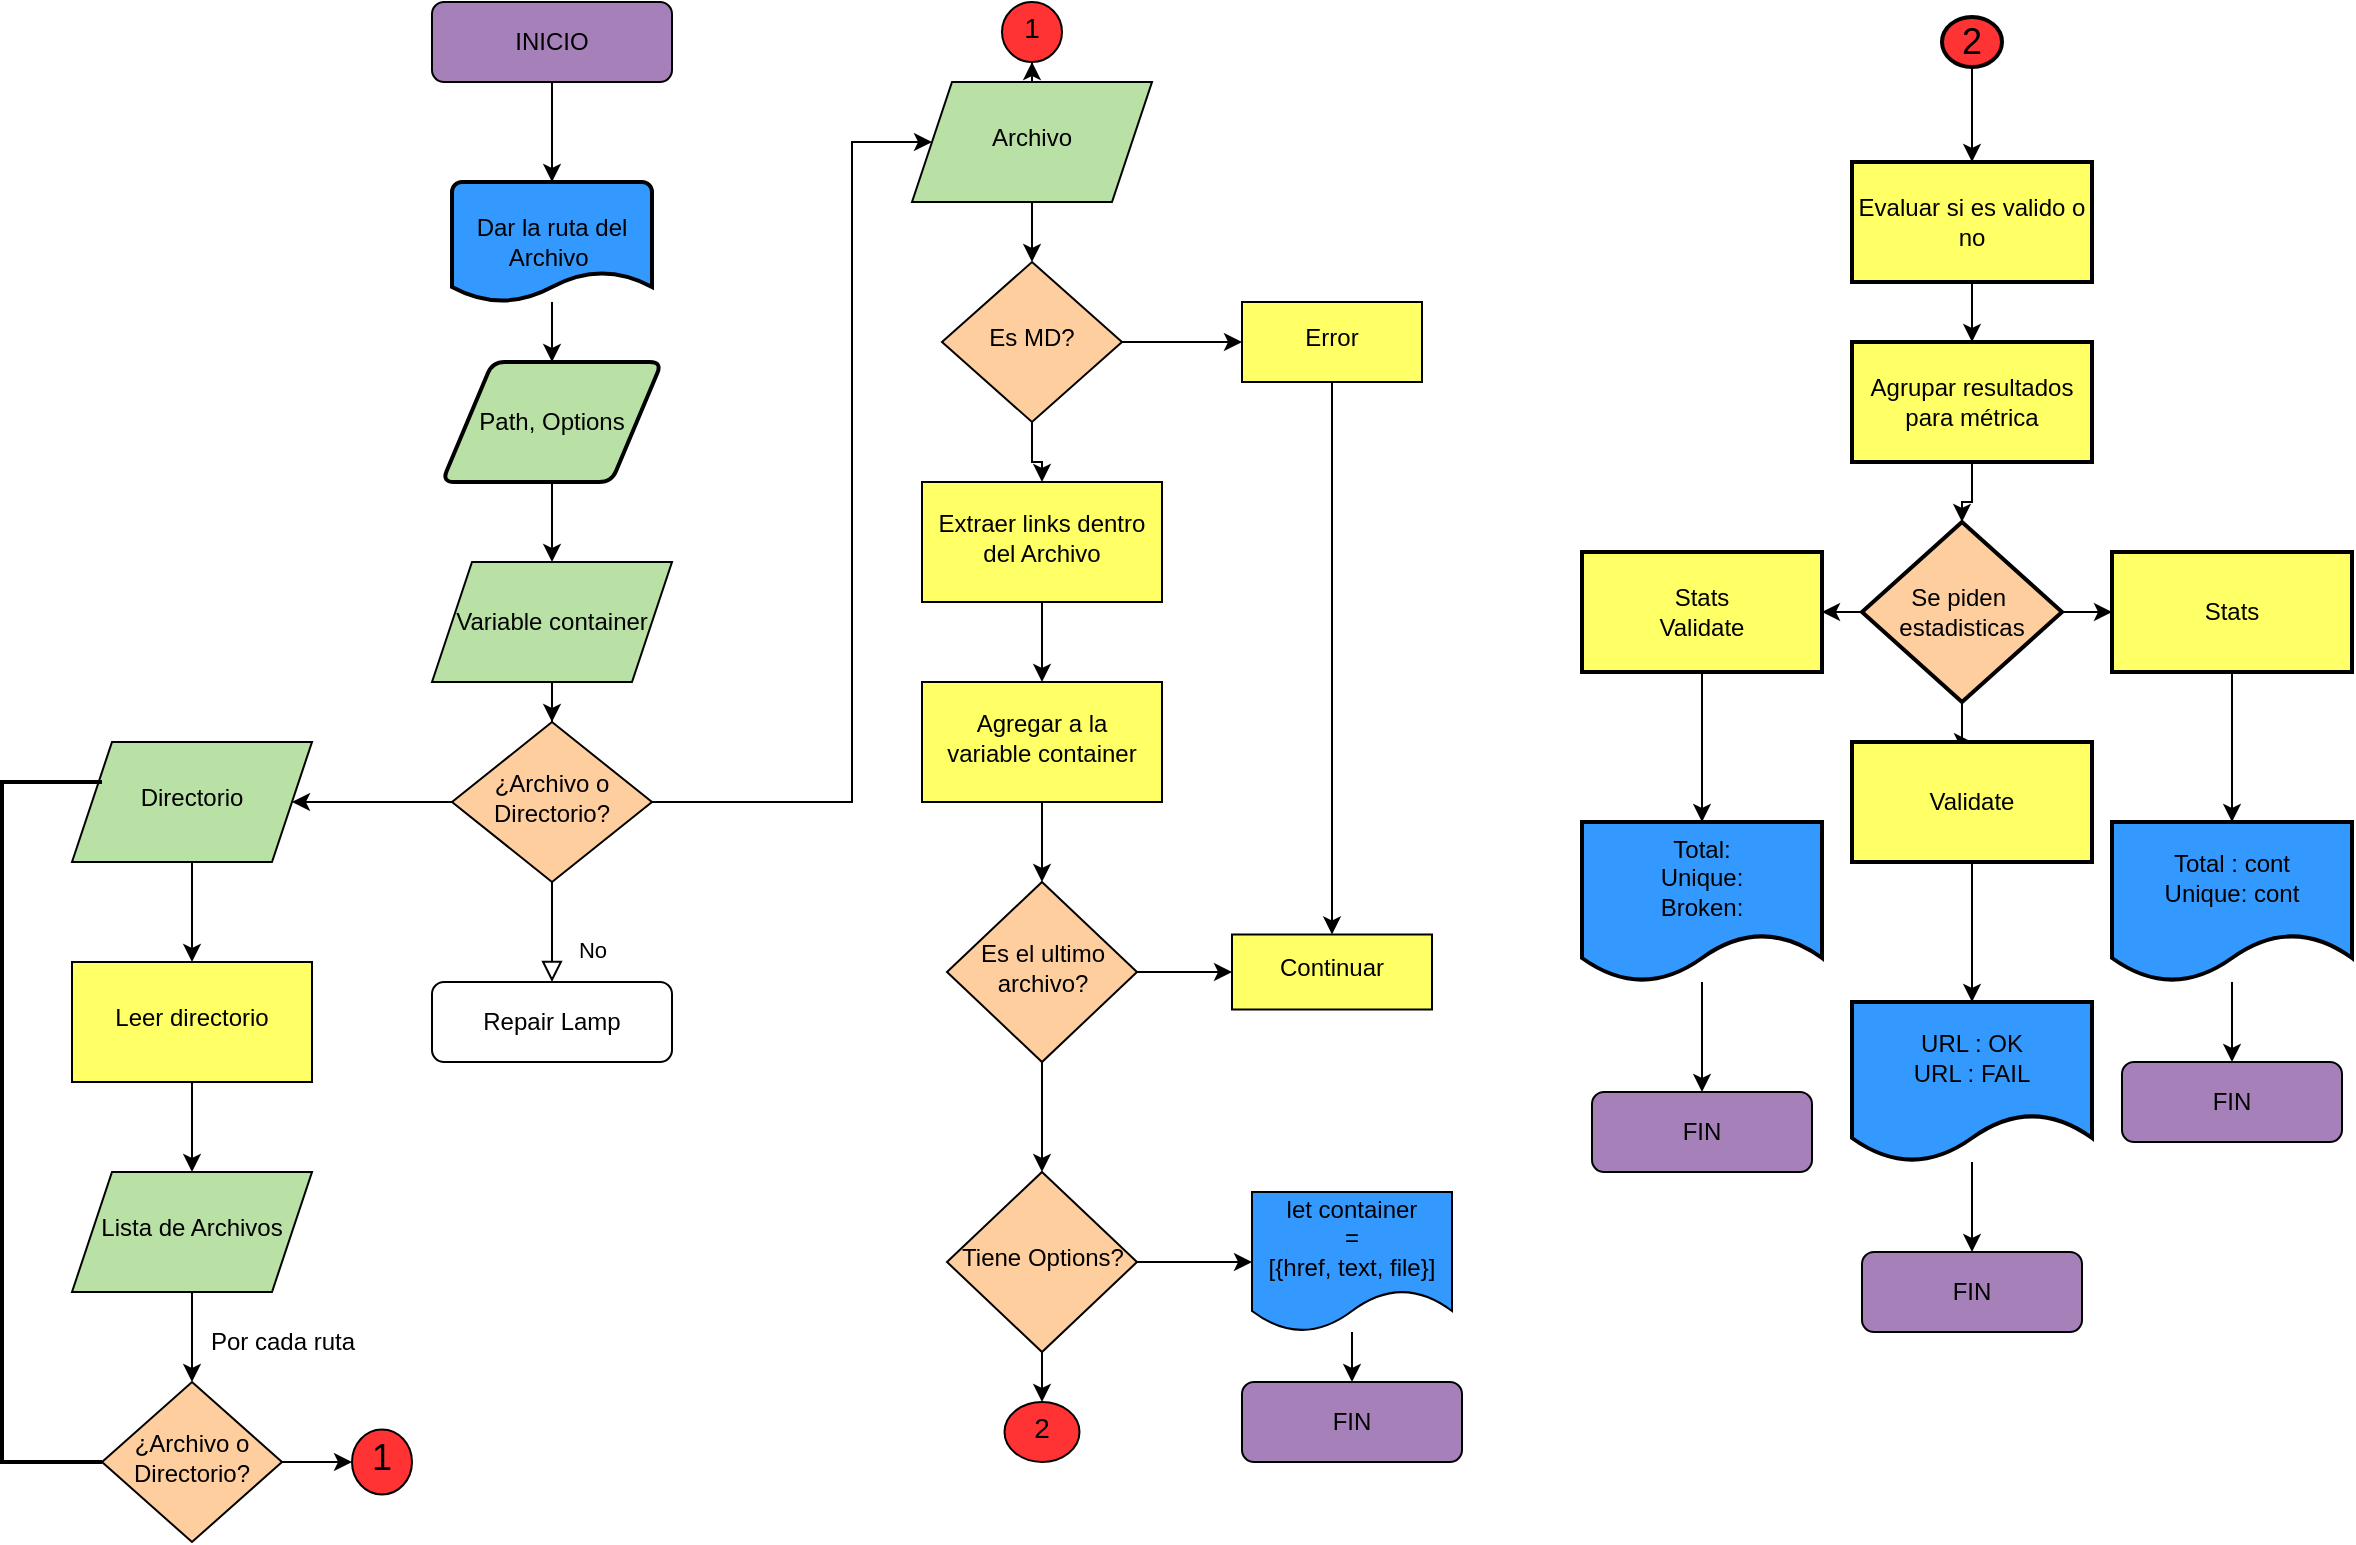 <mxfile version="13.7.7" type="github">
  <diagram id="C5RBs43oDa-KdzZeNtuy" name="Page-1">
    <mxGraphModel dx="1695" dy="450" grid="1" gridSize="10" guides="1" tooltips="1" connect="1" arrows="1" fold="1" page="1" pageScale="1" pageWidth="827" pageHeight="1169" math="0" shadow="0">
      <root>
        <mxCell id="WIyWlLk6GJQsqaUBKTNV-0" />
        <mxCell id="WIyWlLk6GJQsqaUBKTNV-1" parent="WIyWlLk6GJQsqaUBKTNV-0" />
        <mxCell id="nDN0tF8Lu_53pVA2UvlD-5" value="" style="edgeStyle=orthogonalEdgeStyle;rounded=0;orthogonalLoop=1;jettySize=auto;html=1;" parent="WIyWlLk6GJQsqaUBKTNV-1" source="WIyWlLk6GJQsqaUBKTNV-3" target="nDN0tF8Lu_53pVA2UvlD-0" edge="1">
          <mxGeometry relative="1" as="geometry" />
        </mxCell>
        <mxCell id="WIyWlLk6GJQsqaUBKTNV-3" value="INICIO" style="rounded=1;whiteSpace=wrap;html=1;fontSize=12;glass=0;strokeWidth=1;shadow=0;fillColor=#A680B8;" parent="WIyWlLk6GJQsqaUBKTNV-1" vertex="1">
          <mxGeometry x="140" width="120" height="40" as="geometry" />
        </mxCell>
        <mxCell id="WIyWlLk6GJQsqaUBKTNV-8" value="No" style="rounded=0;html=1;jettySize=auto;orthogonalLoop=1;fontSize=11;endArrow=block;endFill=0;endSize=8;strokeWidth=1;shadow=0;labelBackgroundColor=none;edgeStyle=orthogonalEdgeStyle;" parent="WIyWlLk6GJQsqaUBKTNV-1" source="WIyWlLk6GJQsqaUBKTNV-10" target="WIyWlLk6GJQsqaUBKTNV-11" edge="1">
          <mxGeometry x="0.333" y="20" relative="1" as="geometry">
            <mxPoint as="offset" />
          </mxGeometry>
        </mxCell>
        <mxCell id="nDN0tF8Lu_53pVA2UvlD-287" value="" style="edgeStyle=orthogonalEdgeStyle;rounded=0;orthogonalLoop=1;jettySize=auto;html=1;" parent="WIyWlLk6GJQsqaUBKTNV-1" source="WIyWlLk6GJQsqaUBKTNV-10" target="nDN0tF8Lu_53pVA2UvlD-286" edge="1">
          <mxGeometry relative="1" as="geometry" />
        </mxCell>
        <mxCell id="nDN0tF8Lu_53pVA2UvlD-299" value="" style="edgeStyle=orthogonalEdgeStyle;rounded=0;orthogonalLoop=1;jettySize=auto;html=1;" parent="WIyWlLk6GJQsqaUBKTNV-1" source="WIyWlLk6GJQsqaUBKTNV-10" target="nDN0tF8Lu_53pVA2UvlD-298" edge="1">
          <mxGeometry relative="1" as="geometry">
            <Array as="points">
              <mxPoint x="350" y="400" />
              <mxPoint x="350" y="70" />
            </Array>
          </mxGeometry>
        </mxCell>
        <mxCell id="WIyWlLk6GJQsqaUBKTNV-10" value="¿Archivo o Directorio?" style="rhombus;whiteSpace=wrap;html=1;shadow=0;fontFamily=Helvetica;fontSize=12;align=center;strokeWidth=1;spacing=6;spacingTop=-4;fillColor=#FFCE9F;" parent="WIyWlLk6GJQsqaUBKTNV-1" vertex="1">
          <mxGeometry x="150" y="360" width="100" height="80" as="geometry" />
        </mxCell>
        <mxCell id="WIyWlLk6GJQsqaUBKTNV-11" value="Repair Lamp" style="rounded=1;whiteSpace=wrap;html=1;fontSize=12;glass=0;strokeWidth=1;shadow=0;" parent="WIyWlLk6GJQsqaUBKTNV-1" vertex="1">
          <mxGeometry x="140" y="490" width="120" height="40" as="geometry" />
        </mxCell>
        <mxCell id="nDN0tF8Lu_53pVA2UvlD-6" value="" style="edgeStyle=orthogonalEdgeStyle;rounded=0;orthogonalLoop=1;jettySize=auto;html=1;" parent="WIyWlLk6GJQsqaUBKTNV-1" source="nDN0tF8Lu_53pVA2UvlD-0" target="nDN0tF8Lu_53pVA2UvlD-2" edge="1">
          <mxGeometry relative="1" as="geometry" />
        </mxCell>
        <mxCell id="nDN0tF8Lu_53pVA2UvlD-0" value="Dar la ruta del Archivo&amp;nbsp;" style="strokeWidth=2;html=1;shape=mxgraph.flowchart.document2;whiteSpace=wrap;size=0.25;fillColor=#3399FF;" parent="WIyWlLk6GJQsqaUBKTNV-1" vertex="1">
          <mxGeometry x="150" y="90" width="100" height="60" as="geometry" />
        </mxCell>
        <mxCell id="nDN0tF8Lu_53pVA2UvlD-284" value="" style="edgeStyle=orthogonalEdgeStyle;rounded=0;orthogonalLoop=1;jettySize=auto;html=1;" parent="WIyWlLk6GJQsqaUBKTNV-1" source="nDN0tF8Lu_53pVA2UvlD-2" target="nDN0tF8Lu_53pVA2UvlD-283" edge="1">
          <mxGeometry relative="1" as="geometry" />
        </mxCell>
        <mxCell id="nDN0tF8Lu_53pVA2UvlD-2" value="Path, Options" style="shape=parallelogram;html=1;strokeWidth=2;perimeter=parallelogramPerimeter;whiteSpace=wrap;rounded=1;arcSize=12;size=0.23;fillColor=#B9E0A5;" parent="WIyWlLk6GJQsqaUBKTNV-1" vertex="1">
          <mxGeometry x="145" y="180" width="110" height="60" as="geometry" />
        </mxCell>
        <mxCell id="nDN0tF8Lu_53pVA2UvlD-285" value="" style="edgeStyle=orthogonalEdgeStyle;rounded=0;orthogonalLoop=1;jettySize=auto;html=1;" parent="WIyWlLk6GJQsqaUBKTNV-1" source="nDN0tF8Lu_53pVA2UvlD-283" target="WIyWlLk6GJQsqaUBKTNV-10" edge="1">
          <mxGeometry relative="1" as="geometry" />
        </mxCell>
        <mxCell id="nDN0tF8Lu_53pVA2UvlD-283" value="Variable container" style="shape=parallelogram;perimeter=parallelogramPerimeter;whiteSpace=wrap;html=1;fixedSize=1;strokeColor=#000000;fillColor=#B9E0A5;" parent="WIyWlLk6GJQsqaUBKTNV-1" vertex="1">
          <mxGeometry x="140" y="280" width="120" height="60" as="geometry" />
        </mxCell>
        <mxCell id="nDN0tF8Lu_53pVA2UvlD-289" value="" style="edgeStyle=orthogonalEdgeStyle;rounded=0;orthogonalLoop=1;jettySize=auto;html=1;" parent="WIyWlLk6GJQsqaUBKTNV-1" source="nDN0tF8Lu_53pVA2UvlD-286" target="nDN0tF8Lu_53pVA2UvlD-288" edge="1">
          <mxGeometry relative="1" as="geometry" />
        </mxCell>
        <mxCell id="nDN0tF8Lu_53pVA2UvlD-286" value="Directorio" style="shape=parallelogram;perimeter=parallelogramPerimeter;whiteSpace=wrap;html=1;fixedSize=1;shadow=0;strokeWidth=1;spacing=6;spacingTop=-4;fillColor=#B9E0A5;" parent="WIyWlLk6GJQsqaUBKTNV-1" vertex="1">
          <mxGeometry x="-40" y="370" width="120" height="60" as="geometry" />
        </mxCell>
        <mxCell id="nDN0tF8Lu_53pVA2UvlD-291" value="" style="edgeStyle=orthogonalEdgeStyle;rounded=0;orthogonalLoop=1;jettySize=auto;html=1;" parent="WIyWlLk6GJQsqaUBKTNV-1" source="nDN0tF8Lu_53pVA2UvlD-288" target="nDN0tF8Lu_53pVA2UvlD-290" edge="1">
          <mxGeometry relative="1" as="geometry" />
        </mxCell>
        <mxCell id="nDN0tF8Lu_53pVA2UvlD-288" value="Leer directorio" style="whiteSpace=wrap;html=1;shadow=0;strokeWidth=1;spacing=6;spacingTop=-4;fillColor=#FFFF66;" parent="WIyWlLk6GJQsqaUBKTNV-1" vertex="1">
          <mxGeometry x="-40" y="480" width="120" height="60" as="geometry" />
        </mxCell>
        <mxCell id="nDN0tF8Lu_53pVA2UvlD-293" value="" style="edgeStyle=orthogonalEdgeStyle;rounded=0;orthogonalLoop=1;jettySize=auto;html=1;" parent="WIyWlLk6GJQsqaUBKTNV-1" source="nDN0tF8Lu_53pVA2UvlD-290" target="nDN0tF8Lu_53pVA2UvlD-292" edge="1">
          <mxGeometry relative="1" as="geometry" />
        </mxCell>
        <mxCell id="nDN0tF8Lu_53pVA2UvlD-290" value="Lista de Archivos" style="shape=parallelogram;perimeter=parallelogramPerimeter;whiteSpace=wrap;html=1;fixedSize=1;shadow=0;strokeWidth=1;spacing=6;spacingTop=-4;fillColor=#B9E0A5;" parent="WIyWlLk6GJQsqaUBKTNV-1" vertex="1">
          <mxGeometry x="-40" y="585" width="120" height="60" as="geometry" />
        </mxCell>
        <mxCell id="nDN0tF8Lu_53pVA2UvlD-297" value="" style="edgeStyle=orthogonalEdgeStyle;rounded=0;orthogonalLoop=1;jettySize=auto;html=1;" parent="WIyWlLk6GJQsqaUBKTNV-1" source="nDN0tF8Lu_53pVA2UvlD-292" target="nDN0tF8Lu_53pVA2UvlD-296" edge="1">
          <mxGeometry relative="1" as="geometry" />
        </mxCell>
        <mxCell id="nDN0tF8Lu_53pVA2UvlD-292" value="&lt;span&gt;¿Archivo o Directorio?&lt;/span&gt;" style="rhombus;whiteSpace=wrap;html=1;shadow=0;strokeWidth=1;spacing=6;spacingTop=-4;fillColor=#FFCE9F;" parent="WIyWlLk6GJQsqaUBKTNV-1" vertex="1">
          <mxGeometry x="-25" y="690" width="90" height="80" as="geometry" />
        </mxCell>
        <mxCell id="nDN0tF8Lu_53pVA2UvlD-294" value="Por cada ruta" style="text;html=1;align=center;verticalAlign=middle;resizable=0;points=[];autosize=1;" parent="WIyWlLk6GJQsqaUBKTNV-1" vertex="1">
          <mxGeometry x="20" y="660" width="90" height="20" as="geometry" />
        </mxCell>
        <mxCell id="nDN0tF8Lu_53pVA2UvlD-295" value="" style="strokeWidth=2;html=1;shape=mxgraph.flowchart.annotation_1;align=left;pointerEvents=1;fillColor=#A680B8;" parent="WIyWlLk6GJQsqaUBKTNV-1" vertex="1">
          <mxGeometry x="-75" y="390" width="50" height="340" as="geometry" />
        </mxCell>
        <mxCell id="nDN0tF8Lu_53pVA2UvlD-296" value="&lt;font style=&quot;font-size: 18px&quot;&gt;1&lt;/font&gt;" style="ellipse;whiteSpace=wrap;html=1;shadow=0;strokeWidth=1;spacing=6;spacingTop=-4;fillColor=#FF3333;" parent="WIyWlLk6GJQsqaUBKTNV-1" vertex="1">
          <mxGeometry x="100" y="713.75" width="30" height="32.5" as="geometry" />
        </mxCell>
        <mxCell id="nDN0tF8Lu_53pVA2UvlD-301" value="" style="edgeStyle=orthogonalEdgeStyle;rounded=0;orthogonalLoop=1;jettySize=auto;html=1;" parent="WIyWlLk6GJQsqaUBKTNV-1" source="nDN0tF8Lu_53pVA2UvlD-298" target="nDN0tF8Lu_53pVA2UvlD-300" edge="1">
          <mxGeometry relative="1" as="geometry" />
        </mxCell>
        <mxCell id="nDN0tF8Lu_53pVA2UvlD-303" value="" style="edgeStyle=orthogonalEdgeStyle;rounded=0;orthogonalLoop=1;jettySize=auto;html=1;" parent="WIyWlLk6GJQsqaUBKTNV-1" source="nDN0tF8Lu_53pVA2UvlD-298" target="nDN0tF8Lu_53pVA2UvlD-302" edge="1">
          <mxGeometry relative="1" as="geometry" />
        </mxCell>
        <mxCell id="nDN0tF8Lu_53pVA2UvlD-298" value="Archivo" style="shape=parallelogram;perimeter=parallelogramPerimeter;whiteSpace=wrap;html=1;fixedSize=1;shadow=0;strokeWidth=1;spacing=6;spacingTop=-4;fillColor=#B9E0A5;" parent="WIyWlLk6GJQsqaUBKTNV-1" vertex="1">
          <mxGeometry x="380" y="40" width="120" height="60" as="geometry" />
        </mxCell>
        <mxCell id="nDN0tF8Lu_53pVA2UvlD-300" value="&lt;font style=&quot;font-size: 14px&quot;&gt;1&lt;/font&gt;" style="ellipse;whiteSpace=wrap;html=1;shadow=0;strokeWidth=1;spacing=6;spacingTop=-4;fillColor=#FF3333;" parent="WIyWlLk6GJQsqaUBKTNV-1" vertex="1">
          <mxGeometry x="425" width="30" height="30" as="geometry" />
        </mxCell>
        <mxCell id="nDN0tF8Lu_53pVA2UvlD-305" value="" style="edgeStyle=orthogonalEdgeStyle;rounded=0;orthogonalLoop=1;jettySize=auto;html=1;" parent="WIyWlLk6GJQsqaUBKTNV-1" source="nDN0tF8Lu_53pVA2UvlD-302" target="nDN0tF8Lu_53pVA2UvlD-304" edge="1">
          <mxGeometry relative="1" as="geometry" />
        </mxCell>
        <mxCell id="nDN0tF8Lu_53pVA2UvlD-313" value="" style="edgeStyle=orthogonalEdgeStyle;rounded=0;orthogonalLoop=1;jettySize=auto;html=1;" parent="WIyWlLk6GJQsqaUBKTNV-1" source="nDN0tF8Lu_53pVA2UvlD-302" target="nDN0tF8Lu_53pVA2UvlD-312" edge="1">
          <mxGeometry relative="1" as="geometry" />
        </mxCell>
        <mxCell id="nDN0tF8Lu_53pVA2UvlD-302" value="Es MD?" style="rhombus;whiteSpace=wrap;html=1;shadow=0;strokeWidth=1;spacing=6;spacingTop=-4;fillColor=#FFCE9F;" parent="WIyWlLk6GJQsqaUBKTNV-1" vertex="1">
          <mxGeometry x="395" y="130" width="90" height="80" as="geometry" />
        </mxCell>
        <mxCell id="nDN0tF8Lu_53pVA2UvlD-307" value="" style="edgeStyle=orthogonalEdgeStyle;rounded=0;orthogonalLoop=1;jettySize=auto;html=1;" parent="WIyWlLk6GJQsqaUBKTNV-1" source="nDN0tF8Lu_53pVA2UvlD-304" target="nDN0tF8Lu_53pVA2UvlD-306" edge="1">
          <mxGeometry relative="1" as="geometry" />
        </mxCell>
        <mxCell id="nDN0tF8Lu_53pVA2UvlD-304" value="Extraer links dentro del Archivo" style="whiteSpace=wrap;html=1;shadow=0;strokeWidth=1;spacing=6;spacingTop=-4;fillColor=#FFFF66;" parent="WIyWlLk6GJQsqaUBKTNV-1" vertex="1">
          <mxGeometry x="385" y="240" width="120" height="60" as="geometry" />
        </mxCell>
        <mxCell id="nDN0tF8Lu_53pVA2UvlD-309" value="" style="edgeStyle=orthogonalEdgeStyle;rounded=0;orthogonalLoop=1;jettySize=auto;html=1;" parent="WIyWlLk6GJQsqaUBKTNV-1" source="nDN0tF8Lu_53pVA2UvlD-306" target="nDN0tF8Lu_53pVA2UvlD-308" edge="1">
          <mxGeometry relative="1" as="geometry" />
        </mxCell>
        <mxCell id="nDN0tF8Lu_53pVA2UvlD-306" value="Agregar a la variable container" style="whiteSpace=wrap;html=1;shadow=0;strokeWidth=1;spacing=6;spacingTop=-4;fillColor=#FFFF66;" parent="WIyWlLk6GJQsqaUBKTNV-1" vertex="1">
          <mxGeometry x="385" y="340" width="120" height="60" as="geometry" />
        </mxCell>
        <mxCell id="nDN0tF8Lu_53pVA2UvlD-311" value="" style="edgeStyle=orthogonalEdgeStyle;rounded=0;orthogonalLoop=1;jettySize=auto;html=1;" parent="WIyWlLk6GJQsqaUBKTNV-1" source="nDN0tF8Lu_53pVA2UvlD-308" target="nDN0tF8Lu_53pVA2UvlD-310" edge="1">
          <mxGeometry relative="1" as="geometry" />
        </mxCell>
        <mxCell id="nDN0tF8Lu_53pVA2UvlD-317" value="" style="edgeStyle=orthogonalEdgeStyle;rounded=0;orthogonalLoop=1;jettySize=auto;html=1;" parent="WIyWlLk6GJQsqaUBKTNV-1" source="nDN0tF8Lu_53pVA2UvlD-308" target="nDN0tF8Lu_53pVA2UvlD-316" edge="1">
          <mxGeometry relative="1" as="geometry" />
        </mxCell>
        <mxCell id="nDN0tF8Lu_53pVA2UvlD-308" value="Es el ultimo archivo?" style="rhombus;whiteSpace=wrap;html=1;shadow=0;strokeWidth=1;spacing=6;spacingTop=-4;fillColor=#FFCE9F;" parent="WIyWlLk6GJQsqaUBKTNV-1" vertex="1">
          <mxGeometry x="397.5" y="440" width="95" height="90" as="geometry" />
        </mxCell>
        <mxCell id="nDN0tF8Lu_53pVA2UvlD-310" value="Continuar" style="whiteSpace=wrap;html=1;shadow=0;strokeWidth=1;spacing=6;spacingTop=-4;fillColor=#FFFF66;" parent="WIyWlLk6GJQsqaUBKTNV-1" vertex="1">
          <mxGeometry x="540" y="466.25" width="100" height="37.5" as="geometry" />
        </mxCell>
        <mxCell id="nDN0tF8Lu_53pVA2UvlD-315" style="edgeStyle=orthogonalEdgeStyle;rounded=0;orthogonalLoop=1;jettySize=auto;html=1;exitX=0.5;exitY=1;exitDx=0;exitDy=0;entryX=0.5;entryY=0;entryDx=0;entryDy=0;" parent="WIyWlLk6GJQsqaUBKTNV-1" source="nDN0tF8Lu_53pVA2UvlD-312" target="nDN0tF8Lu_53pVA2UvlD-310" edge="1">
          <mxGeometry relative="1" as="geometry" />
        </mxCell>
        <mxCell id="nDN0tF8Lu_53pVA2UvlD-312" value="Error" style="whiteSpace=wrap;html=1;shadow=0;strokeWidth=1;spacing=6;spacingTop=-4;fillColor=#FFFF66;" parent="WIyWlLk6GJQsqaUBKTNV-1" vertex="1">
          <mxGeometry x="545" y="150" width="90" height="40" as="geometry" />
        </mxCell>
        <mxCell id="nDN0tF8Lu_53pVA2UvlD-319" value="" style="edgeStyle=orthogonalEdgeStyle;rounded=0;orthogonalLoop=1;jettySize=auto;html=1;" parent="WIyWlLk6GJQsqaUBKTNV-1" source="nDN0tF8Lu_53pVA2UvlD-316" target="nDN0tF8Lu_53pVA2UvlD-318" edge="1">
          <mxGeometry relative="1" as="geometry" />
        </mxCell>
        <mxCell id="nDN0tF8Lu_53pVA2UvlD-325" value="" style="edgeStyle=orthogonalEdgeStyle;rounded=0;orthogonalLoop=1;jettySize=auto;html=1;" parent="WIyWlLk6GJQsqaUBKTNV-1" source="nDN0tF8Lu_53pVA2UvlD-316" target="nDN0tF8Lu_53pVA2UvlD-324" edge="1">
          <mxGeometry relative="1" as="geometry" />
        </mxCell>
        <mxCell id="nDN0tF8Lu_53pVA2UvlD-316" value="Tiene Options?" style="rhombus;whiteSpace=wrap;html=1;shadow=0;strokeWidth=1;spacing=6;spacingTop=-4;fillColor=#FFCE9F;" parent="WIyWlLk6GJQsqaUBKTNV-1" vertex="1">
          <mxGeometry x="397.5" y="585" width="95" height="90" as="geometry" />
        </mxCell>
        <mxCell id="nDN0tF8Lu_53pVA2UvlD-323" value="" style="edgeStyle=orthogonalEdgeStyle;rounded=0;orthogonalLoop=1;jettySize=auto;html=1;" parent="WIyWlLk6GJQsqaUBKTNV-1" source="nDN0tF8Lu_53pVA2UvlD-318" target="nDN0tF8Lu_53pVA2UvlD-322" edge="1">
          <mxGeometry relative="1" as="geometry" />
        </mxCell>
        <mxCell id="nDN0tF8Lu_53pVA2UvlD-318" value="let container&lt;br&gt;=&lt;br&gt;[{href, text, file}]" style="shape=document;whiteSpace=wrap;html=1;boundedLbl=1;shadow=0;strokeWidth=1;spacing=6;spacingTop=-4;fillColor=#3399FF;" parent="WIyWlLk6GJQsqaUBKTNV-1" vertex="1">
          <mxGeometry x="550" y="595" width="100" height="70" as="geometry" />
        </mxCell>
        <mxCell id="nDN0tF8Lu_53pVA2UvlD-322" value="FIN" style="rounded=1;whiteSpace=wrap;html=1;strokeColor=#000000;fillColor=#A680B8;" parent="WIyWlLk6GJQsqaUBKTNV-1" vertex="1">
          <mxGeometry x="545" y="690" width="110" height="40" as="geometry" />
        </mxCell>
        <mxCell id="nDN0tF8Lu_53pVA2UvlD-324" value="&lt;font style=&quot;font-size: 14px&quot;&gt;2&lt;/font&gt;" style="ellipse;whiteSpace=wrap;html=1;shadow=0;strokeWidth=1;spacing=6;spacingTop=-4;fillColor=#FF3333;" parent="WIyWlLk6GJQsqaUBKTNV-1" vertex="1">
          <mxGeometry x="426.25" y="700" width="37.5" height="30" as="geometry" />
        </mxCell>
        <mxCell id="nDN0tF8Lu_53pVA2UvlD-328" value="" style="edgeStyle=orthogonalEdgeStyle;rounded=0;orthogonalLoop=1;jettySize=auto;html=1;" parent="WIyWlLk6GJQsqaUBKTNV-1" source="nDN0tF8Lu_53pVA2UvlD-326" target="nDN0tF8Lu_53pVA2UvlD-327" edge="1">
          <mxGeometry relative="1" as="geometry" />
        </mxCell>
        <mxCell id="nDN0tF8Lu_53pVA2UvlD-326" value="&lt;font style=&quot;font-size: 18px&quot;&gt;2&lt;/font&gt;" style="strokeWidth=2;html=1;shape=mxgraph.flowchart.start_2;whiteSpace=wrap;fillColor=#FF3333;" parent="WIyWlLk6GJQsqaUBKTNV-1" vertex="1">
          <mxGeometry x="895" y="7.5" width="30" height="25" as="geometry" />
        </mxCell>
        <mxCell id="nDN0tF8Lu_53pVA2UvlD-330" value="" style="edgeStyle=orthogonalEdgeStyle;rounded=0;orthogonalLoop=1;jettySize=auto;html=1;" parent="WIyWlLk6GJQsqaUBKTNV-1" source="nDN0tF8Lu_53pVA2UvlD-327" target="nDN0tF8Lu_53pVA2UvlD-329" edge="1">
          <mxGeometry relative="1" as="geometry" />
        </mxCell>
        <mxCell id="nDN0tF8Lu_53pVA2UvlD-327" value="Evaluar si es valido o no" style="whiteSpace=wrap;html=1;strokeWidth=2;fillColor=#FFFF66;" parent="WIyWlLk6GJQsqaUBKTNV-1" vertex="1">
          <mxGeometry x="850" y="80" width="120" height="60" as="geometry" />
        </mxCell>
        <mxCell id="nDN0tF8Lu_53pVA2UvlD-332" value="" style="edgeStyle=orthogonalEdgeStyle;rounded=0;orthogonalLoop=1;jettySize=auto;html=1;" parent="WIyWlLk6GJQsqaUBKTNV-1" source="nDN0tF8Lu_53pVA2UvlD-329" target="nDN0tF8Lu_53pVA2UvlD-331" edge="1">
          <mxGeometry relative="1" as="geometry" />
        </mxCell>
        <mxCell id="nDN0tF8Lu_53pVA2UvlD-329" value="Agrupar resultados para métrica" style="whiteSpace=wrap;html=1;strokeWidth=2;fillColor=#FFFF66;" parent="WIyWlLk6GJQsqaUBKTNV-1" vertex="1">
          <mxGeometry x="850" y="170" width="120" height="60" as="geometry" />
        </mxCell>
        <mxCell id="nDN0tF8Lu_53pVA2UvlD-334" value="" style="edgeStyle=orthogonalEdgeStyle;rounded=0;orthogonalLoop=1;jettySize=auto;html=1;" parent="WIyWlLk6GJQsqaUBKTNV-1" source="nDN0tF8Lu_53pVA2UvlD-331" target="nDN0tF8Lu_53pVA2UvlD-333" edge="1">
          <mxGeometry relative="1" as="geometry" />
        </mxCell>
        <mxCell id="nDN0tF8Lu_53pVA2UvlD-338" value="" style="edgeStyle=orthogonalEdgeStyle;rounded=0;orthogonalLoop=1;jettySize=auto;html=1;" parent="WIyWlLk6GJQsqaUBKTNV-1" source="nDN0tF8Lu_53pVA2UvlD-331" target="nDN0tF8Lu_53pVA2UvlD-337" edge="1">
          <mxGeometry relative="1" as="geometry" />
        </mxCell>
        <mxCell id="nDN0tF8Lu_53pVA2UvlD-340" value="" style="edgeStyle=orthogonalEdgeStyle;rounded=0;orthogonalLoop=1;jettySize=auto;html=1;" parent="WIyWlLk6GJQsqaUBKTNV-1" source="nDN0tF8Lu_53pVA2UvlD-331" target="nDN0tF8Lu_53pVA2UvlD-339" edge="1">
          <mxGeometry relative="1" as="geometry" />
        </mxCell>
        <mxCell id="nDN0tF8Lu_53pVA2UvlD-331" value="Se piden&amp;nbsp; estadisticas" style="rhombus;whiteSpace=wrap;html=1;strokeWidth=2;fillColor=#FFCE9F;" parent="WIyWlLk6GJQsqaUBKTNV-1" vertex="1">
          <mxGeometry x="855" y="260" width="100" height="90" as="geometry" />
        </mxCell>
        <mxCell id="nDN0tF8Lu_53pVA2UvlD-342" value="" style="edgeStyle=orthogonalEdgeStyle;rounded=0;orthogonalLoop=1;jettySize=auto;html=1;" parent="WIyWlLk6GJQsqaUBKTNV-1" source="nDN0tF8Lu_53pVA2UvlD-333" target="nDN0tF8Lu_53pVA2UvlD-341" edge="1">
          <mxGeometry relative="1" as="geometry" />
        </mxCell>
        <mxCell id="nDN0tF8Lu_53pVA2UvlD-333" value="Stats" style="whiteSpace=wrap;html=1;strokeWidth=2;fillColor=#FFFF66;" parent="WIyWlLk6GJQsqaUBKTNV-1" vertex="1">
          <mxGeometry x="980" y="275" width="120" height="60" as="geometry" />
        </mxCell>
        <mxCell id="nDN0tF8Lu_53pVA2UvlD-344" value="" style="edgeStyle=orthogonalEdgeStyle;rounded=0;orthogonalLoop=1;jettySize=auto;html=1;" parent="WIyWlLk6GJQsqaUBKTNV-1" source="nDN0tF8Lu_53pVA2UvlD-337" target="nDN0tF8Lu_53pVA2UvlD-343" edge="1">
          <mxGeometry relative="1" as="geometry" />
        </mxCell>
        <mxCell id="nDN0tF8Lu_53pVA2UvlD-337" value="Stats&lt;br&gt;Validate" style="whiteSpace=wrap;html=1;strokeWidth=2;fillColor=#FFFF66;" parent="WIyWlLk6GJQsqaUBKTNV-1" vertex="1">
          <mxGeometry x="715" y="275" width="120" height="60" as="geometry" />
        </mxCell>
        <mxCell id="nDN0tF8Lu_53pVA2UvlD-346" value="" style="edgeStyle=orthogonalEdgeStyle;rounded=0;orthogonalLoop=1;jettySize=auto;html=1;" parent="WIyWlLk6GJQsqaUBKTNV-1" source="nDN0tF8Lu_53pVA2UvlD-339" target="nDN0tF8Lu_53pVA2UvlD-345" edge="1">
          <mxGeometry relative="1" as="geometry" />
        </mxCell>
        <mxCell id="nDN0tF8Lu_53pVA2UvlD-339" value="Validate" style="whiteSpace=wrap;html=1;strokeWidth=2;fillColor=#FFFF66;" parent="WIyWlLk6GJQsqaUBKTNV-1" vertex="1">
          <mxGeometry x="850" y="370" width="120" height="60" as="geometry" />
        </mxCell>
        <mxCell id="nDN0tF8Lu_53pVA2UvlD-357" value="" style="edgeStyle=orthogonalEdgeStyle;rounded=0;orthogonalLoop=1;jettySize=auto;html=1;" parent="WIyWlLk6GJQsqaUBKTNV-1" source="nDN0tF8Lu_53pVA2UvlD-341" target="nDN0tF8Lu_53pVA2UvlD-353" edge="1">
          <mxGeometry relative="1" as="geometry" />
        </mxCell>
        <mxCell id="nDN0tF8Lu_53pVA2UvlD-341" value="Total : cont&lt;br&gt;Unique: cont" style="shape=document;whiteSpace=wrap;html=1;boundedLbl=1;strokeWidth=2;fillColor=#3399FF;" parent="WIyWlLk6GJQsqaUBKTNV-1" vertex="1">
          <mxGeometry x="980" y="410" width="120" height="80" as="geometry" />
        </mxCell>
        <mxCell id="nDN0tF8Lu_53pVA2UvlD-356" value="" style="edgeStyle=orthogonalEdgeStyle;rounded=0;orthogonalLoop=1;jettySize=auto;html=1;" parent="WIyWlLk6GJQsqaUBKTNV-1" source="nDN0tF8Lu_53pVA2UvlD-343" target="nDN0tF8Lu_53pVA2UvlD-351" edge="1">
          <mxGeometry relative="1" as="geometry" />
        </mxCell>
        <mxCell id="nDN0tF8Lu_53pVA2UvlD-343" value="Total:&lt;br&gt;Unique:&lt;br&gt;Broken:" style="shape=document;whiteSpace=wrap;html=1;boundedLbl=1;strokeWidth=2;fillColor=#3399FF;" parent="WIyWlLk6GJQsqaUBKTNV-1" vertex="1">
          <mxGeometry x="715" y="410" width="120" height="80" as="geometry" />
        </mxCell>
        <mxCell id="nDN0tF8Lu_53pVA2UvlD-355" value="" style="edgeStyle=orthogonalEdgeStyle;rounded=0;orthogonalLoop=1;jettySize=auto;html=1;" parent="WIyWlLk6GJQsqaUBKTNV-1" source="nDN0tF8Lu_53pVA2UvlD-345" target="nDN0tF8Lu_53pVA2UvlD-354" edge="1">
          <mxGeometry relative="1" as="geometry" />
        </mxCell>
        <mxCell id="nDN0tF8Lu_53pVA2UvlD-345" value="URL : OK&lt;br&gt;URL : FAIL" style="shape=document;whiteSpace=wrap;html=1;boundedLbl=1;strokeWidth=2;fillColor=#3399FF;" parent="WIyWlLk6GJQsqaUBKTNV-1" vertex="1">
          <mxGeometry x="850" y="500" width="120" height="80" as="geometry" />
        </mxCell>
        <mxCell id="nDN0tF8Lu_53pVA2UvlD-351" value="FIN" style="rounded=1;whiteSpace=wrap;html=1;strokeColor=#000000;fillColor=#A680B8;" parent="WIyWlLk6GJQsqaUBKTNV-1" vertex="1">
          <mxGeometry x="720" y="545" width="110" height="40" as="geometry" />
        </mxCell>
        <mxCell id="nDN0tF8Lu_53pVA2UvlD-353" value="FIN" style="rounded=1;whiteSpace=wrap;html=1;strokeColor=#000000;fillColor=#A680B8;" parent="WIyWlLk6GJQsqaUBKTNV-1" vertex="1">
          <mxGeometry x="985" y="530" width="110" height="40" as="geometry" />
        </mxCell>
        <mxCell id="nDN0tF8Lu_53pVA2UvlD-354" value="FIN" style="rounded=1;whiteSpace=wrap;html=1;strokeColor=#000000;fillColor=#A680B8;" parent="WIyWlLk6GJQsqaUBKTNV-1" vertex="1">
          <mxGeometry x="855" y="625" width="110" height="40" as="geometry" />
        </mxCell>
      </root>
    </mxGraphModel>
  </diagram>
</mxfile>
